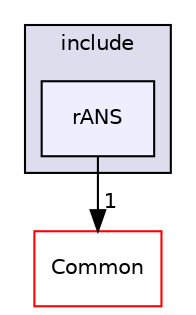 digraph "/home/travis/build/AliceO2Group/AliceO2/Utilities/rANS/include/rANS" {
  bgcolor=transparent;
  compound=true
  node [ fontsize="10", fontname="Helvetica"];
  edge [ labelfontsize="10", labelfontname="Helvetica"];
  subgraph clusterdir_6457007ee79fd0f642811f7d23f262dc {
    graph [ bgcolor="#ddddee", pencolor="black", label="include" fontname="Helvetica", fontsize="10", URL="dir_6457007ee79fd0f642811f7d23f262dc.html"]
  dir_d1bfd9b661c124b7bc83e2fd638a40c9 [shape=box, label="rANS", style="filled", fillcolor="#eeeeff", pencolor="black", URL="dir_d1bfd9b661c124b7bc83e2fd638a40c9.html"];
  }
  dir_4ab6b4cc6a7edbff49100e9123df213f [shape=box label="Common" color="red" URL="dir_4ab6b4cc6a7edbff49100e9123df213f.html"];
  dir_d1bfd9b661c124b7bc83e2fd638a40c9->dir_4ab6b4cc6a7edbff49100e9123df213f [headlabel="1", labeldistance=1.5 headhref="dir_000561_000027.html"];
}

